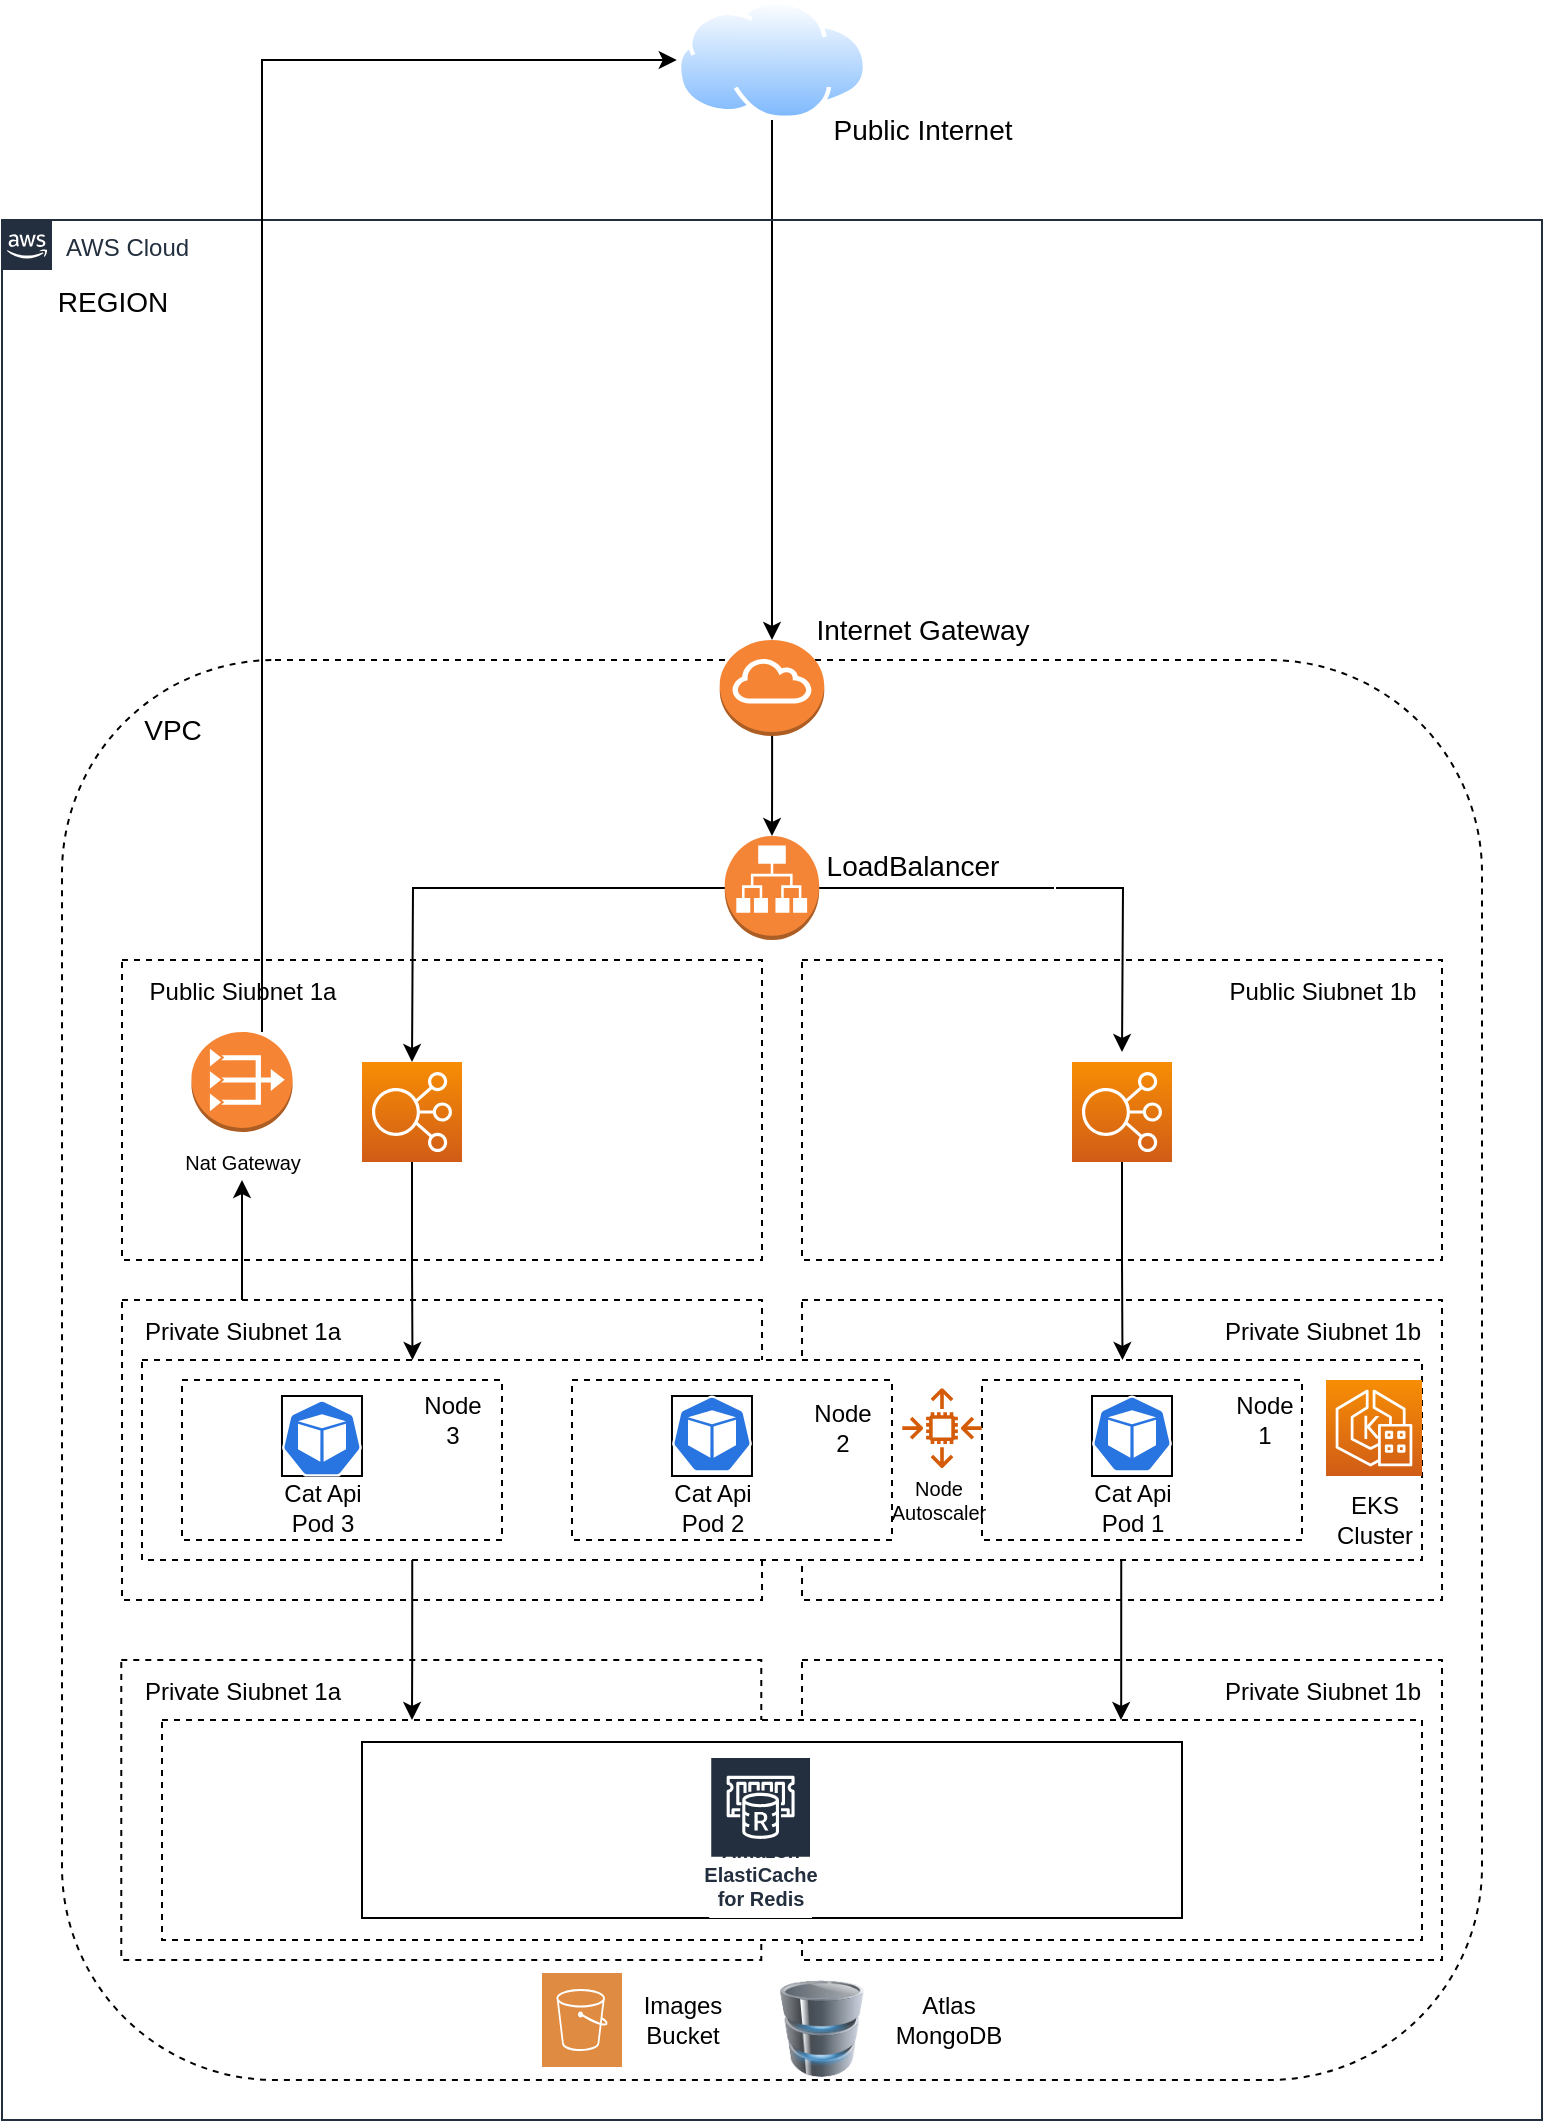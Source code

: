 <mxfile version="21.0.6" type="device"><diagram id="Ht1M8jgEwFfnCIfOTk4-" name="Page-1"><mxGraphModel dx="1050" dy="1400" grid="1" gridSize="10" guides="1" tooltips="1" connect="1" arrows="1" fold="1" page="1" pageScale="1" pageWidth="1169" pageHeight="827" math="0" shadow="0"><root><mxCell id="0"/><mxCell id="1" parent="0"/><mxCell id="yHfpzB5HzlnEJKT9eff2-117" style="edgeStyle=orthogonalEdgeStyle;rounded=0;orthogonalLoop=1;jettySize=auto;html=1;entryX=0.5;entryY=0;entryDx=0;entryDy=0;entryPerimeter=0;fontSize=10;" parent="1" source="yHfpzB5HzlnEJKT9eff2-1" target="yHfpzB5HzlnEJKT9eff2-14" edge="1"><mxGeometry relative="1" as="geometry"><mxPoint x="435" y="-80" as="targetPoint"/></mxGeometry></mxCell><mxCell id="yHfpzB5HzlnEJKT9eff2-1" value="" style="aspect=fixed;perimeter=ellipsePerimeter;html=1;align=center;shadow=0;dashed=0;spacingTop=3;image;image=img/lib/active_directory/internet_cloud.svg;" parent="1" vertex="1"><mxGeometry x="387.38" y="-230" width="95.23" height="60" as="geometry"/></mxCell><mxCell id="yHfpzB5HzlnEJKT9eff2-3" value="&lt;font style=&quot;font-size: 14px;&quot;&gt;Public Internet&lt;/font&gt;" style="text;html=1;align=center;verticalAlign=middle;resizable=0;points=[];autosize=1;strokeColor=none;fillColor=none;" parent="1" vertex="1"><mxGeometry x="455" y="-180" width="110" height="30" as="geometry"/></mxCell><mxCell id="UEzPUAAOIrF-is8g5C7q-74" value="AWS Cloud" style="points=[[0,0],[0.25,0],[0.5,0],[0.75,0],[1,0],[1,0.25],[1,0.5],[1,0.75],[1,1],[0.75,1],[0.5,1],[0.25,1],[0,1],[0,0.75],[0,0.5],[0,0.25]];outlineConnect=0;gradientColor=none;html=1;whiteSpace=wrap;fontSize=12;fontStyle=0;shape=mxgraph.aws4.group;grIcon=mxgraph.aws4.group_aws_cloud_alt;strokeColor=#232F3E;fillColor=none;verticalAlign=top;align=left;spacingLeft=30;fontColor=#232F3E;dashed=0;labelBackgroundColor=#ffffff;container=0;pointerEvents=0;collapsible=0;recursiveResize=0;movable=1;resizable=1;rotatable=1;deletable=1;editable=1;connectable=1;" parent="1" vertex="1"><mxGeometry x="50" y="-120" width="770" height="950" as="geometry"/></mxCell><mxCell id="yHfpzB5HzlnEJKT9eff2-11" value="" style="rounded=1;whiteSpace=wrap;html=1;fontSize=18;dashed=1;" parent="1" vertex="1"><mxGeometry x="80" y="100" width="710" height="710" as="geometry"/></mxCell><mxCell id="yHfpzB5HzlnEJKT9eff2-12" value="&lt;font style=&quot;font-size: 14px;&quot;&gt;REGION&lt;br&gt;&lt;/font&gt;" style="text;html=1;align=center;verticalAlign=middle;resizable=0;points=[];autosize=1;strokeColor=none;fillColor=none;fontSize=18;" parent="1" vertex="1"><mxGeometry x="64.73" y="-100" width="80" height="40" as="geometry"/></mxCell><mxCell id="yHfpzB5HzlnEJKT9eff2-13" value="VPC" style="text;html=1;align=center;verticalAlign=middle;resizable=0;points=[];autosize=1;strokeColor=none;fillColor=none;fontSize=14;" parent="1" vertex="1"><mxGeometry x="110" y="120" width="50" height="30" as="geometry"/></mxCell><mxCell id="yHfpzB5HzlnEJKT9eff2-127" style="edgeStyle=orthogonalEdgeStyle;rounded=0;orthogonalLoop=1;jettySize=auto;html=1;fontSize=14;" parent="1" source="yHfpzB5HzlnEJKT9eff2-14" target="yHfpzB5HzlnEJKT9eff2-18" edge="1"><mxGeometry relative="1" as="geometry"/></mxCell><mxCell id="yHfpzB5HzlnEJKT9eff2-14" value="" style="outlineConnect=0;dashed=0;verticalLabelPosition=bottom;verticalAlign=top;align=center;html=1;shape=mxgraph.aws3.internet_gateway;fillColor=#F58534;gradientColor=none;fontSize=14;" parent="1" vertex="1"><mxGeometry x="408.87" y="90" width="52.25" height="48" as="geometry"/></mxCell><mxCell id="yHfpzB5HzlnEJKT9eff2-17" value="Internet Gateway" style="text;html=1;align=center;verticalAlign=middle;resizable=0;points=[];autosize=1;strokeColor=none;fillColor=none;fontSize=14;" parent="1" vertex="1"><mxGeometry x="445" y="70" width="130" height="30" as="geometry"/></mxCell><mxCell id="yHfpzB5HzlnEJKT9eff2-18" value="" style="outlineConnect=0;dashed=0;verticalLabelPosition=bottom;verticalAlign=top;align=center;html=1;shape=mxgraph.aws3.application_load_balancer;fillColor=#F58536;gradientColor=none;fontSize=14;" parent="1" vertex="1"><mxGeometry x="411.38" y="188" width="47.24" height="52" as="geometry"/></mxCell><mxCell id="yHfpzB5HzlnEJKT9eff2-20" value="LoadBalancer" style="text;html=1;align=center;verticalAlign=middle;resizable=0;points=[];autosize=1;strokeColor=none;fillColor=none;fontSize=14;" parent="1" vertex="1"><mxGeometry x="450.01" y="188" width="110" height="30" as="geometry"/></mxCell><mxCell id="yHfpzB5HzlnEJKT9eff2-21" value="" style="rounded=0;whiteSpace=wrap;html=1;dashed=1;fontSize=14;" parent="1" vertex="1"><mxGeometry x="110" y="250" width="320" height="150" as="geometry"/></mxCell><mxCell id="yHfpzB5HzlnEJKT9eff2-22" value="" style="rounded=0;whiteSpace=wrap;html=1;dashed=1;fontSize=14;" parent="1" vertex="1"><mxGeometry x="450" y="250" width="320" height="150" as="geometry"/></mxCell><mxCell id="yHfpzB5HzlnEJKT9eff2-25" value="" style="rounded=0;whiteSpace=wrap;html=1;dashed=1;fontSize=14;" parent="1" vertex="1"><mxGeometry x="110.01" y="420" width="320" height="150" as="geometry"/></mxCell><mxCell id="yHfpzB5HzlnEJKT9eff2-26" value="" style="rounded=0;whiteSpace=wrap;html=1;dashed=1;fontSize=14;" parent="1" vertex="1"><mxGeometry x="450.01" y="420" width="320" height="150" as="geometry"/></mxCell><mxCell id="yHfpzB5HzlnEJKT9eff2-28" value="&lt;font style=&quot;font-size: 12px;&quot;&gt;Public Siubnet 1a&lt;/font&gt;" style="text;html=1;align=center;verticalAlign=middle;resizable=0;points=[];autosize=1;strokeColor=none;fillColor=none;fontSize=14;" parent="1" vertex="1"><mxGeometry x="110" y="250" width="120" height="30" as="geometry"/></mxCell><mxCell id="yHfpzB5HzlnEJKT9eff2-27" value="&lt;font style=&quot;font-size: 12px;&quot;&gt;Public Siubnet 1b&lt;/font&gt;" style="text;html=1;align=center;verticalAlign=middle;resizable=0;points=[];autosize=1;strokeColor=none;fillColor=none;fontSize=14;" parent="1" vertex="1"><mxGeometry x="650.01" y="250" width="120" height="30" as="geometry"/></mxCell><mxCell id="yHfpzB5HzlnEJKT9eff2-29" value="&lt;font style=&quot;font-size: 12px;&quot;&gt;Private Siubnet 1b&lt;/font&gt;" style="text;html=1;align=center;verticalAlign=middle;resizable=0;points=[];autosize=1;strokeColor=none;fillColor=none;fontSize=14;" parent="1" vertex="1"><mxGeometry x="650.01" y="420" width="120" height="30" as="geometry"/></mxCell><mxCell id="yHfpzB5HzlnEJKT9eff2-95" style="edgeStyle=orthogonalEdgeStyle;rounded=0;orthogonalLoop=1;jettySize=auto;html=1;fontSize=10;" parent="1" source="yHfpzB5HzlnEJKT9eff2-30" edge="1"><mxGeometry relative="1" as="geometry"><mxPoint x="170" y="360" as="targetPoint"/></mxGeometry></mxCell><mxCell id="yHfpzB5HzlnEJKT9eff2-30" value="&lt;font style=&quot;font-size: 12px;&quot;&gt;Private Siubnet 1a&lt;/font&gt;" style="text;html=1;align=center;verticalAlign=middle;resizable=0;points=[];autosize=1;strokeColor=none;fillColor=none;fontSize=14;" parent="1" vertex="1"><mxGeometry x="110" y="420" width="120" height="30" as="geometry"/></mxCell><mxCell id="yHfpzB5HzlnEJKT9eff2-37" style="edgeStyle=orthogonalEdgeStyle;rounded=0;orthogonalLoop=1;jettySize=auto;html=1;entryX=0.5;entryY=0;entryDx=0;entryDy=0;entryPerimeter=0;fontSize=12;" parent="1" source="yHfpzB5HzlnEJKT9eff2-18" edge="1"><mxGeometry relative="1" as="geometry"><mxPoint x="255" y="301" as="targetPoint"/></mxGeometry></mxCell><mxCell id="yHfpzB5HzlnEJKT9eff2-35" value="``" style="edgeStyle=orthogonalEdgeStyle;rounded=0;orthogonalLoop=1;jettySize=auto;html=1;entryX=0.5;entryY=0;entryDx=0;entryDy=0;entryPerimeter=0;fontSize=12;" parent="1" source="yHfpzB5HzlnEJKT9eff2-18" edge="1"><mxGeometry relative="1" as="geometry"><mxPoint x="610" y="296" as="targetPoint"/></mxGeometry></mxCell><mxCell id="yHfpzB5HzlnEJKT9eff2-40" value="" style="rounded=0;whiteSpace=wrap;html=1;dashed=1;fontSize=12;" parent="1" vertex="1"><mxGeometry x="120" y="450" width="640" height="100" as="geometry"/></mxCell><mxCell id="yHfpzB5HzlnEJKT9eff2-41" value="" style="rounded=0;whiteSpace=wrap;html=1;dashed=1;fontSize=14;" parent="1" vertex="1"><mxGeometry x="109.64" y="600" width="320" height="150" as="geometry"/></mxCell><mxCell id="yHfpzB5HzlnEJKT9eff2-42" value="" style="rounded=0;whiteSpace=wrap;html=1;dashed=1;fontSize=14;" parent="1" vertex="1"><mxGeometry x="450.01" y="600" width="320" height="150" as="geometry"/></mxCell><mxCell id="yHfpzB5HzlnEJKT9eff2-53" style="edgeStyle=orthogonalEdgeStyle;rounded=0;orthogonalLoop=1;jettySize=auto;html=1;entryX=0.766;entryY=0;entryDx=0;entryDy=0;entryPerimeter=0;fontSize=12;" parent="1" source="yHfpzB5HzlnEJKT9eff2-51" target="yHfpzB5HzlnEJKT9eff2-40" edge="1"><mxGeometry relative="1" as="geometry"/></mxCell><mxCell id="yHfpzB5HzlnEJKT9eff2-51" value="" style="sketch=0;points=[[0,0,0],[0.25,0,0],[0.5,0,0],[0.75,0,0],[1,0,0],[0,1,0],[0.25,1,0],[0.5,1,0],[0.75,1,0],[1,1,0],[0,0.25,0],[0,0.5,0],[0,0.75,0],[1,0.25,0],[1,0.5,0],[1,0.75,0]];outlineConnect=0;fontColor=#232F3E;gradientColor=#F78E04;gradientDirection=north;fillColor=#D05C17;strokeColor=#ffffff;dashed=0;verticalLabelPosition=bottom;verticalAlign=top;align=center;html=1;fontSize=12;fontStyle=0;aspect=fixed;shape=mxgraph.aws4.resourceIcon;resIcon=mxgraph.aws4.elastic_load_balancing;" parent="1" vertex="1"><mxGeometry x="585" y="301" width="50" height="50" as="geometry"/></mxCell><mxCell id="yHfpzB5HzlnEJKT9eff2-55" style="edgeStyle=orthogonalEdgeStyle;rounded=0;orthogonalLoop=1;jettySize=auto;html=1;entryX=0.766;entryY=0;entryDx=0;entryDy=0;entryPerimeter=0;fontSize=12;" parent="1" source="yHfpzB5HzlnEJKT9eff2-56" edge="1"><mxGeometry relative="1" as="geometry"><mxPoint x="255.24" y="450" as="targetPoint"/></mxGeometry></mxCell><mxCell id="yHfpzB5HzlnEJKT9eff2-56" value="" style="sketch=0;points=[[0,0,0],[0.25,0,0],[0.5,0,0],[0.75,0,0],[1,0,0],[0,1,0],[0.25,1,0],[0.5,1,0],[0.75,1,0],[1,1,0],[0,0.25,0],[0,0.5,0],[0,0.75,0],[1,0.25,0],[1,0.5,0],[1,0.75,0]];outlineConnect=0;fontColor=#232F3E;gradientColor=#F78E04;gradientDirection=north;fillColor=#D05C17;strokeColor=#ffffff;dashed=0;verticalLabelPosition=bottom;verticalAlign=top;align=center;html=1;fontSize=12;fontStyle=0;aspect=fixed;shape=mxgraph.aws4.resourceIcon;resIcon=mxgraph.aws4.elastic_load_balancing;" parent="1" vertex="1"><mxGeometry x="230" y="301" width="50" height="50" as="geometry"/></mxCell><mxCell id="yHfpzB5HzlnEJKT9eff2-50" value="" style="rounded=0;whiteSpace=wrap;html=1;dashed=1;fontSize=12;" parent="1" vertex="1"><mxGeometry x="540" y="460" width="160" height="80" as="geometry"/></mxCell><mxCell id="yHfpzB5HzlnEJKT9eff2-63" value="" style="sketch=0;outlineConnect=0;fontColor=#232F3E;gradientColor=none;fillColor=#D45B07;strokeColor=none;dashed=0;verticalLabelPosition=bottom;verticalAlign=top;align=center;html=1;fontSize=12;fontStyle=0;aspect=fixed;pointerEvents=1;shape=mxgraph.aws4.auto_scaling2;" parent="1" vertex="1"><mxGeometry x="500" y="464" width="40" height="40" as="geometry"/></mxCell><mxCell id="yHfpzB5HzlnEJKT9eff2-68" value="Node &lt;br&gt;Autoscaler" style="text;html=1;align=center;verticalAlign=middle;resizable=0;points=[];autosize=1;strokeColor=none;fillColor=none;fontSize=10;" parent="1" vertex="1"><mxGeometry x="482.61" y="500" width="70" height="40" as="geometry"/></mxCell><mxCell id="yHfpzB5HzlnEJKT9eff2-80" value="" style="rounded=0;whiteSpace=wrap;html=1;dashed=1;fontSize=10;" parent="1" vertex="1"><mxGeometry x="130" y="630" width="630" height="110" as="geometry"/></mxCell><mxCell id="yHfpzB5HzlnEJKT9eff2-77" style="edgeStyle=orthogonalEdgeStyle;rounded=0;orthogonalLoop=1;jettySize=auto;html=1;fontSize=10;" parent="1" edge="1"><mxGeometry relative="1" as="geometry"><mxPoint x="609.62" y="550" as="sourcePoint"/><mxPoint x="609.5" y="630" as="targetPoint"/><Array as="points"><mxPoint x="609.5" y="620"/><mxPoint x="609.5" y="620"/></Array></mxGeometry></mxCell><mxCell id="yHfpzB5HzlnEJKT9eff2-81" style="edgeStyle=orthogonalEdgeStyle;rounded=0;orthogonalLoop=1;jettySize=auto;html=1;fontSize=10;" parent="1" edge="1"><mxGeometry relative="1" as="geometry"><mxPoint x="255.12" y="550" as="sourcePoint"/><mxPoint x="255" y="630" as="targetPoint"/><Array as="points"><mxPoint x="255" y="600"/><mxPoint x="255" y="600"/></Array></mxGeometry></mxCell><mxCell id="yHfpzB5HzlnEJKT9eff2-89" value="&lt;font style=&quot;font-size: 12px;&quot;&gt;Private Siubnet 1a&lt;/font&gt;" style="text;html=1;align=center;verticalAlign=middle;resizable=0;points=[];autosize=1;strokeColor=none;fillColor=none;fontSize=14;" parent="1" vertex="1"><mxGeometry x="110.01" y="600" width="120" height="30" as="geometry"/></mxCell><mxCell id="yHfpzB5HzlnEJKT9eff2-90" value="&lt;font style=&quot;font-size: 12px;&quot;&gt;Private Siubnet 1b&lt;/font&gt;" style="text;html=1;align=center;verticalAlign=middle;resizable=0;points=[];autosize=1;strokeColor=none;fillColor=none;fontSize=14;" parent="1" vertex="1"><mxGeometry x="650.01" y="600" width="120" height="30" as="geometry"/></mxCell><mxCell id="yHfpzB5HzlnEJKT9eff2-92" value="" style="outlineConnect=0;dashed=0;verticalLabelPosition=bottom;verticalAlign=top;align=center;html=1;shape=mxgraph.aws3.vpc_nat_gateway;fillColor=#F58534;gradientColor=none;fontSize=10;" parent="1" vertex="1"><mxGeometry x="144.73" y="286" width="50.56" height="50" as="geometry"/></mxCell><mxCell id="yHfpzB5HzlnEJKT9eff2-94" value="Nat Gateway" style="text;html=1;align=center;verticalAlign=middle;resizable=0;points=[];autosize=1;strokeColor=none;fillColor=none;fontSize=10;" parent="1" vertex="1"><mxGeometry x="130" y="336" width="80" height="30" as="geometry"/></mxCell><mxCell id="yHfpzB5HzlnEJKT9eff2-99" value="" style="edgeStyle=elbowEdgeStyle;elbow=horizontal;endArrow=classic;html=1;rounded=0;fontSize=10;entryX=0;entryY=0.5;entryDx=0;entryDy=0;" parent="1" source="yHfpzB5HzlnEJKT9eff2-92" target="yHfpzB5HzlnEJKT9eff2-1" edge="1"><mxGeometry width="50" height="50" relative="1" as="geometry"><mxPoint x="180" y="260" as="sourcePoint"/><mxPoint x="195.29" y="210" as="targetPoint"/><Array as="points"><mxPoint x="180" y="210"/><mxPoint x="190" y="180"/><mxPoint x="220" y="170"/></Array></mxGeometry></mxCell><mxCell id="yHfpzB5HzlnEJKT9eff2-104" value="" style="rounded=0;whiteSpace=wrap;html=1;fontSize=10;" parent="1" vertex="1"><mxGeometry x="230" y="641" width="410" height="88" as="geometry"/></mxCell><mxCell id="JqPSSuFxqopEZCoKWhuH-3" value="" style="sketch=0;points=[[0,0,0],[0.25,0,0],[0.5,0,0],[0.75,0,0],[1,0,0],[0,1,0],[0.25,1,0],[0.5,1,0],[0.75,1,0],[1,1,0],[0,0.25,0],[0,0.5,0],[0,0.75,0],[1,0.25,0],[1,0.5,0],[1,0.75,0]];outlineConnect=0;fontColor=#232F3E;gradientColor=#F78E04;gradientDirection=north;fillColor=#D05C17;strokeColor=#ffffff;dashed=0;verticalLabelPosition=bottom;verticalAlign=top;align=center;html=1;fontSize=12;fontStyle=0;aspect=fixed;shape=mxgraph.aws4.resourceIcon;resIcon=mxgraph.aws4.eks_anywhere;" parent="1" vertex="1"><mxGeometry x="712" y="460" width="48" height="48" as="geometry"/></mxCell><mxCell id="JqPSSuFxqopEZCoKWhuH-4" value="EKS&lt;br&gt;Cluster" style="text;html=1;align=center;verticalAlign=middle;resizable=0;points=[];autosize=1;strokeColor=none;fillColor=none;" parent="1" vertex="1"><mxGeometry x="706" y="510" width="60" height="40" as="geometry"/></mxCell><mxCell id="JqPSSuFxqopEZCoKWhuH-5" value="" style="rounded=0;whiteSpace=wrap;html=1;dashed=1;fontSize=12;" parent="1" vertex="1"><mxGeometry x="335" y="460" width="160" height="80" as="geometry"/></mxCell><mxCell id="JqPSSuFxqopEZCoKWhuH-6" value="" style="rounded=0;whiteSpace=wrap;html=1;dashed=1;fontSize=12;" parent="1" vertex="1"><mxGeometry x="140" y="460" width="160" height="80" as="geometry"/></mxCell><mxCell id="JqPSSuFxqopEZCoKWhuH-7" value="Node&lt;br&gt;1" style="text;html=1;align=center;verticalAlign=middle;resizable=0;points=[];autosize=1;strokeColor=none;fillColor=none;" parent="1" vertex="1"><mxGeometry x="656" y="460" width="50" height="40" as="geometry"/></mxCell><mxCell id="JqPSSuFxqopEZCoKWhuH-8" value="Node&lt;br&gt;2" style="text;html=1;align=center;verticalAlign=middle;resizable=0;points=[];autosize=1;strokeColor=none;fillColor=none;" parent="1" vertex="1"><mxGeometry x="445" y="464" width="50" height="40" as="geometry"/></mxCell><mxCell id="JqPSSuFxqopEZCoKWhuH-10" value="Node&lt;br&gt;3" style="text;html=1;align=center;verticalAlign=middle;resizable=0;points=[];autosize=1;strokeColor=none;fillColor=none;" parent="1" vertex="1"><mxGeometry x="250" y="460" width="50" height="40" as="geometry"/></mxCell><mxCell id="JqPSSuFxqopEZCoKWhuH-12" value="" style="whiteSpace=wrap;html=1;aspect=fixed;" parent="1" vertex="1"><mxGeometry x="595" y="468" width="40" height="40" as="geometry"/></mxCell><mxCell id="JqPSSuFxqopEZCoKWhuH-14" value="Cat Api&lt;br&gt;Pod 1" style="text;html=1;align=center;verticalAlign=middle;resizable=0;points=[];autosize=1;strokeColor=none;fillColor=none;" parent="1" vertex="1"><mxGeometry x="585.01" y="504" width="60" height="40" as="geometry"/></mxCell><mxCell id="JqPSSuFxqopEZCoKWhuH-16" value="" style="whiteSpace=wrap;html=1;aspect=fixed;" parent="1" vertex="1"><mxGeometry x="384.99" y="468" width="40" height="40" as="geometry"/></mxCell><mxCell id="JqPSSuFxqopEZCoKWhuH-17" value="Cat Api&lt;br&gt;Pod 2" style="text;html=1;align=center;verticalAlign=middle;resizable=0;points=[];autosize=1;strokeColor=none;fillColor=none;" parent="1" vertex="1"><mxGeometry x="375" y="504" width="60" height="40" as="geometry"/></mxCell><mxCell id="JqPSSuFxqopEZCoKWhuH-18" value="" style="whiteSpace=wrap;html=1;aspect=fixed;" parent="1" vertex="1"><mxGeometry x="189.99" y="468" width="40" height="40" as="geometry"/></mxCell><mxCell id="JqPSSuFxqopEZCoKWhuH-19" value="Cat Api&lt;br&gt;Pod 3" style="text;html=1;align=center;verticalAlign=middle;resizable=0;points=[];autosize=1;strokeColor=none;fillColor=none;" parent="1" vertex="1"><mxGeometry x="180" y="504" width="60" height="40" as="geometry"/></mxCell><mxCell id="JqPSSuFxqopEZCoKWhuH-20" value="Amazon ElastiCache for Redis" style="sketch=0;outlineConnect=0;fontColor=#232F3E;gradientColor=none;strokeColor=#ffffff;fillColor=#232F3E;dashed=0;verticalLabelPosition=middle;verticalAlign=bottom;align=center;html=1;whiteSpace=wrap;fontSize=10;fontStyle=1;spacing=3;shape=mxgraph.aws4.productIcon;prIcon=mxgraph.aws4.elasticache_for_redis;" parent="1" vertex="1"><mxGeometry x="403.62" y="648" width="51.38" height="81" as="geometry"/></mxCell><mxCell id="JqPSSuFxqopEZCoKWhuH-21" value="" style="sketch=0;html=1;dashed=0;whitespace=wrap;fillColor=#2875E2;strokeColor=#ffffff;points=[[0.005,0.63,0],[0.1,0.2,0],[0.9,0.2,0],[0.5,0,0],[0.995,0.63,0],[0.72,0.99,0],[0.5,1,0],[0.28,0.99,0]];verticalLabelPosition=bottom;align=center;verticalAlign=top;shape=mxgraph.kubernetes.icon;prIcon=pod" parent="1" vertex="1"><mxGeometry x="595.01" y="466" width="40" height="42" as="geometry"/></mxCell><mxCell id="JqPSSuFxqopEZCoKWhuH-22" value="" style="sketch=0;html=1;dashed=0;whitespace=wrap;fillColor=#2875E2;strokeColor=#ffffff;points=[[0.005,0.63,0],[0.1,0.2,0],[0.9,0.2,0],[0.5,0,0],[0.995,0.63,0],[0.72,0.99,0],[0.5,1,0],[0.28,0.99,0]];verticalLabelPosition=bottom;align=center;verticalAlign=top;shape=mxgraph.kubernetes.icon;prIcon=pod" parent="1" vertex="1"><mxGeometry x="385.01" y="466" width="39.99" height="42" as="geometry"/></mxCell><mxCell id="JqPSSuFxqopEZCoKWhuH-23" value="" style="sketch=0;html=1;dashed=0;whitespace=wrap;fillColor=#2875E2;strokeColor=#ffffff;points=[[0.005,0.63,0],[0.1,0.2,0],[0.9,0.2,0],[0.5,0,0],[0.995,0.63,0],[0.72,0.99,0],[0.5,1,0],[0.28,0.99,0]];verticalLabelPosition=bottom;align=center;verticalAlign=top;shape=mxgraph.kubernetes.icon;prIcon=pod" parent="1" vertex="1"><mxGeometry x="189.99" y="468" width="39.99" height="42" as="geometry"/></mxCell><mxCell id="JqPSSuFxqopEZCoKWhuH-24" value="" style="image;html=1;image=img/lib/clip_art/computers/Database_128x128.png" parent="1" vertex="1"><mxGeometry x="435" y="760" width="50" height="48.5" as="geometry"/></mxCell><mxCell id="JqPSSuFxqopEZCoKWhuH-25" value="Atlas&lt;br&gt;MongoDB" style="text;html=1;align=center;verticalAlign=middle;resizable=0;points=[];autosize=1;strokeColor=none;fillColor=none;" parent="1" vertex="1"><mxGeometry x="482.61" y="760" width="80" height="40" as="geometry"/></mxCell><mxCell id="bBqRPomOok1cWEgZPl7u-1" value="" style="sketch=0;pointerEvents=1;shadow=0;dashed=0;html=1;strokeColor=none;fillColor=#DF8C42;labelPosition=center;verticalLabelPosition=bottom;verticalAlign=top;align=center;outlineConnect=0;shape=mxgraph.veeam2.aws_s3;" vertex="1" parent="1"><mxGeometry x="320" y="756.5" width="40" height="47" as="geometry"/></mxCell><mxCell id="bBqRPomOok1cWEgZPl7u-2" value="Images&lt;br&gt;Bucket" style="text;html=1;align=center;verticalAlign=middle;resizable=0;points=[];autosize=1;strokeColor=none;fillColor=none;" vertex="1" parent="1"><mxGeometry x="360" y="760" width="60" height="40" as="geometry"/></mxCell></root></mxGraphModel></diagram></mxfile>